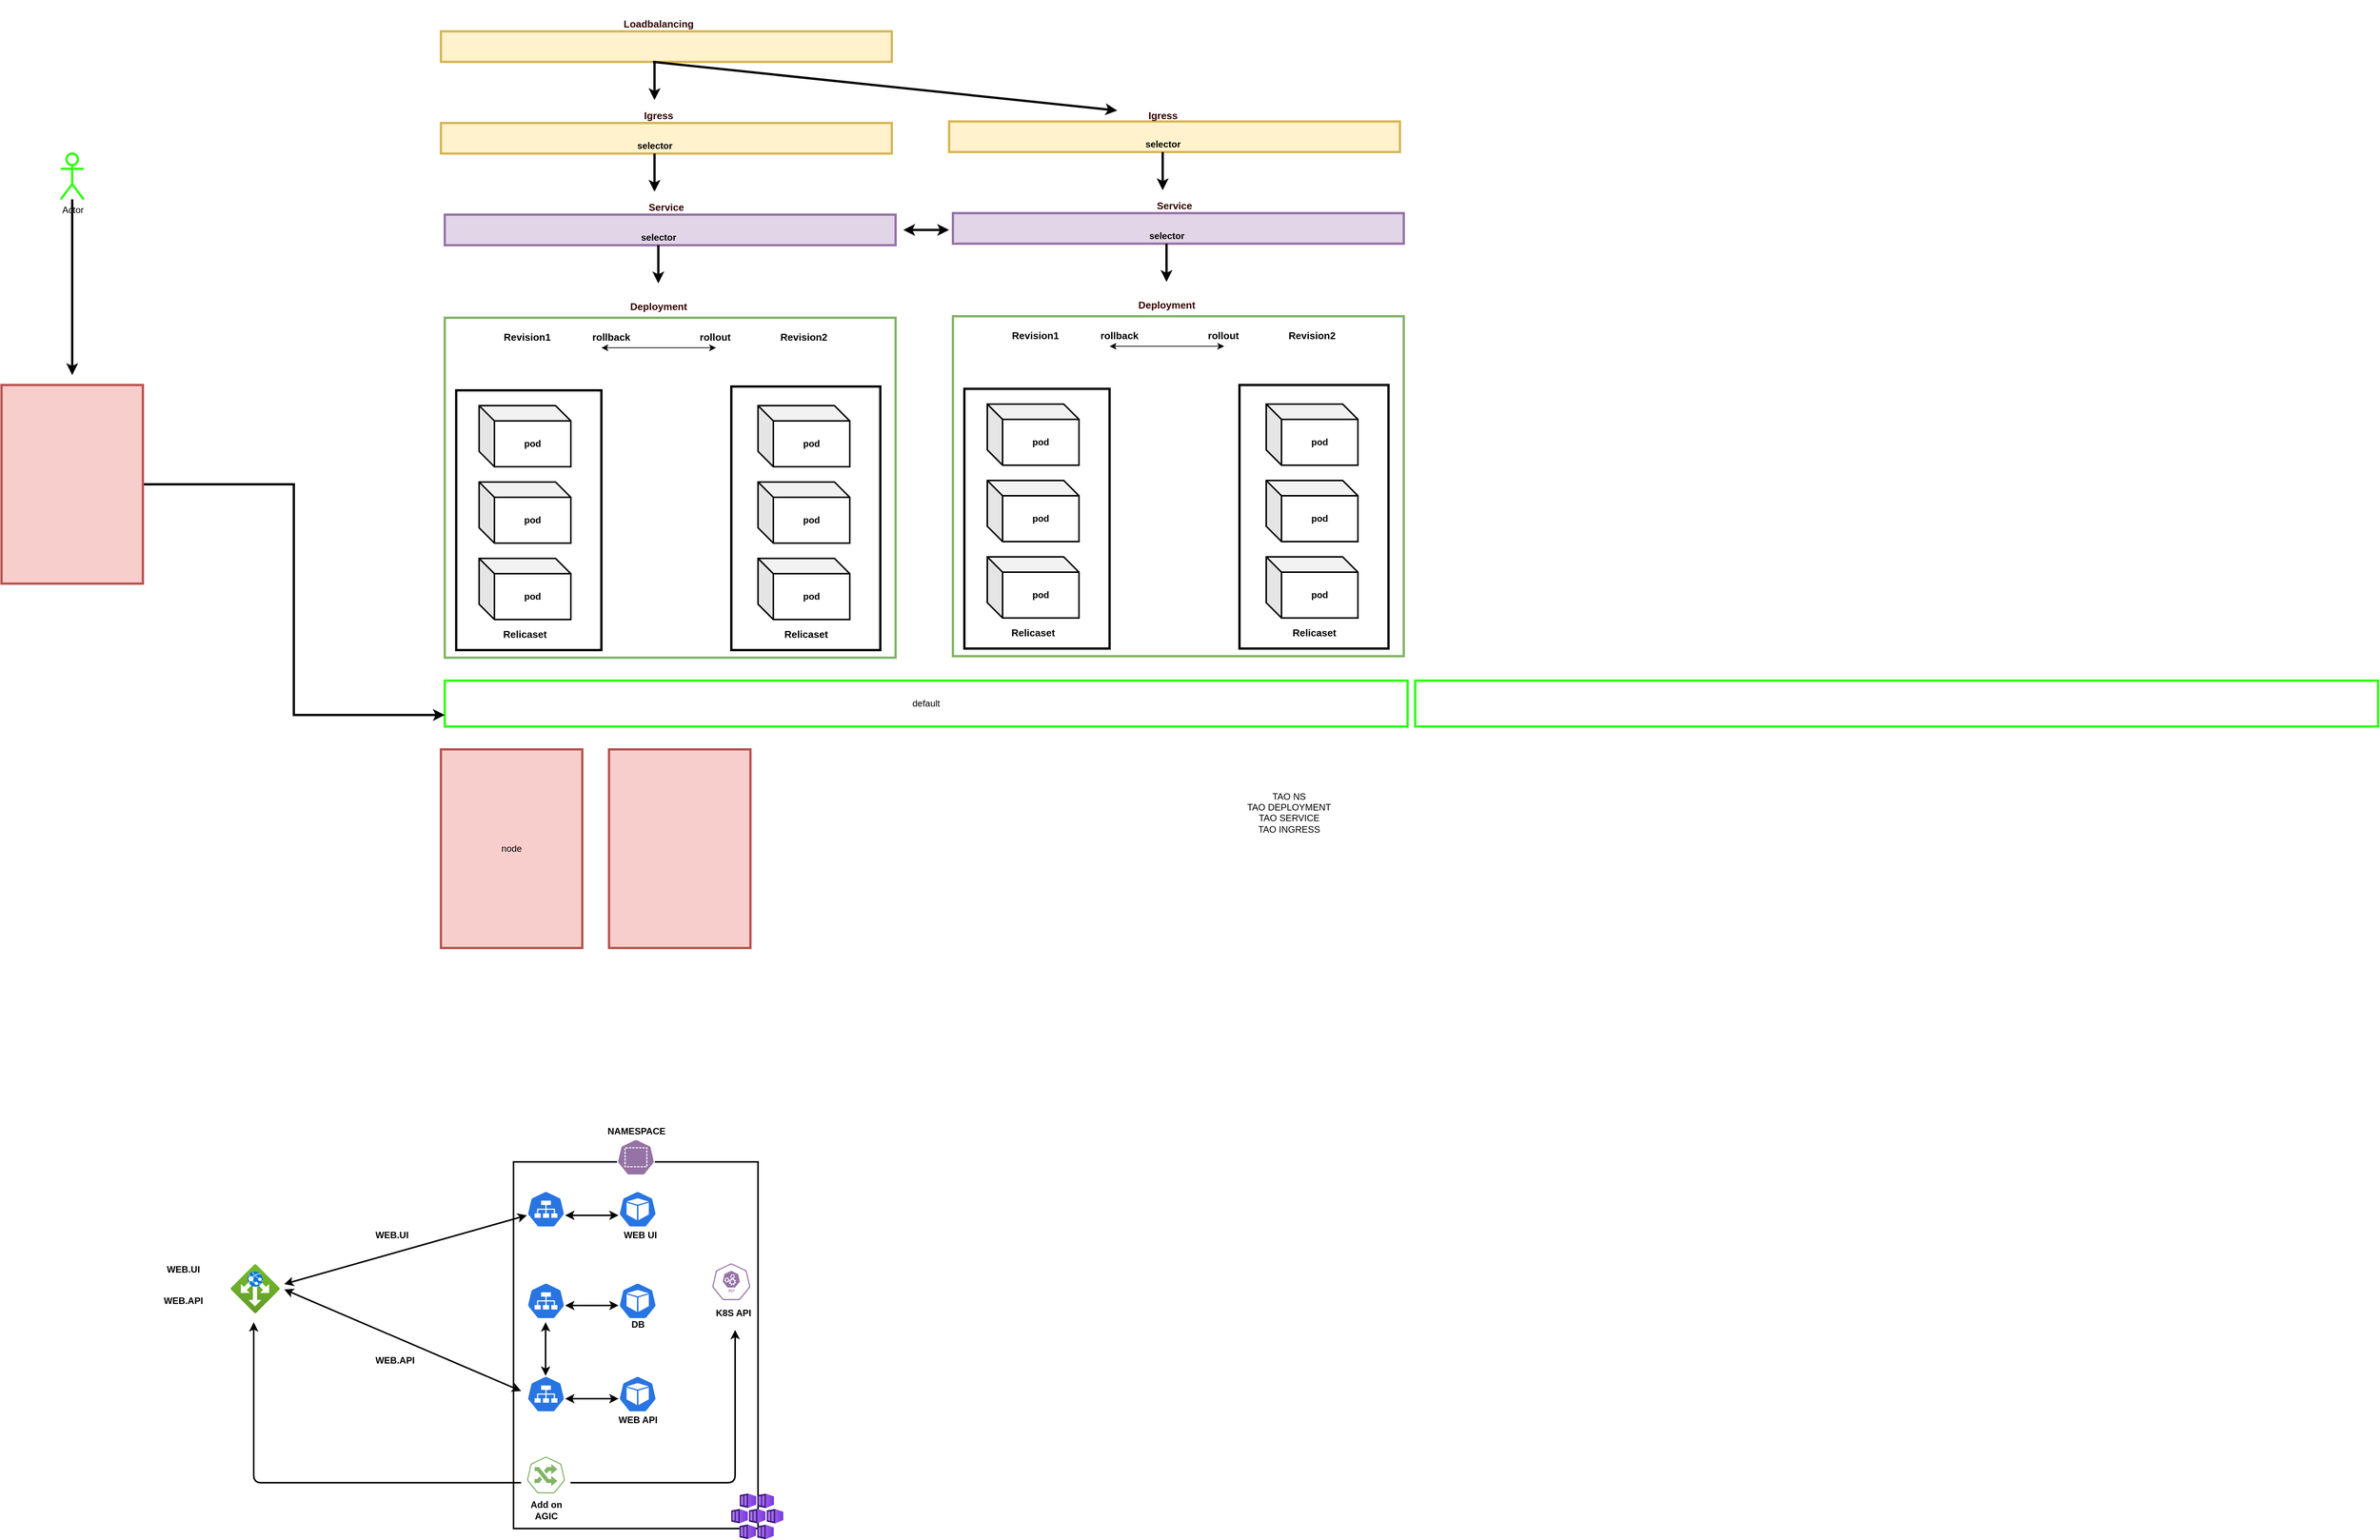 <mxfile version="14.7.6" type="github">
  <diagram id="Fk8Qw_PRhQIqax9wI1sP" name="Page-1">
    <mxGraphModel dx="2268" dy="1133" grid="1" gridSize="10" guides="1" tooltips="1" connect="1" arrows="1" fold="1" page="0" pageScale="1" pageWidth="827" pageHeight="1169" math="0" shadow="0">
      <root>
        <mxCell id="0" />
        <mxCell id="1" parent="0" />
        <mxCell id="IjlxAXL79CjIECGT4DLs-3" value="&lt;b&gt;pod&lt;/b&gt;" style="shape=cube;whiteSpace=wrap;html=1;boundedLbl=1;backgroundOutline=1;darkOpacity=0.05;darkOpacity2=0.1;strokeWidth=2;" parent="1" vertex="1">
          <mxGeometry x="35" y="370" width="120" height="80" as="geometry" />
        </mxCell>
        <mxCell id="IjlxAXL79CjIECGT4DLs-6" value="&lt;b&gt;pod&lt;/b&gt;" style="shape=cube;whiteSpace=wrap;html=1;boundedLbl=1;backgroundOutline=1;darkOpacity=0.05;darkOpacity2=0.1;strokeWidth=2;" parent="1" vertex="1">
          <mxGeometry x="35" y="570" width="120" height="80" as="geometry" />
        </mxCell>
        <mxCell id="IjlxAXL79CjIECGT4DLs-7" value="&lt;b&gt;pod&lt;/b&gt;" style="shape=cube;whiteSpace=wrap;html=1;boundedLbl=1;backgroundOutline=1;darkOpacity=0.05;darkOpacity2=0.1;strokeWidth=2;" parent="1" vertex="1">
          <mxGeometry x="35" y="470" width="120" height="80" as="geometry" />
        </mxCell>
        <mxCell id="IjlxAXL79CjIECGT4DLs-8" value="&lt;b&gt;pod&lt;/b&gt;" style="shape=cube;whiteSpace=wrap;html=1;boundedLbl=1;backgroundOutline=1;darkOpacity=0.05;darkOpacity2=0.1;strokeWidth=2;" parent="1" vertex="1">
          <mxGeometry x="400" y="370" width="120" height="80" as="geometry" />
        </mxCell>
        <mxCell id="IjlxAXL79CjIECGT4DLs-9" value="&lt;b&gt;pod&lt;/b&gt;" style="shape=cube;whiteSpace=wrap;html=1;boundedLbl=1;backgroundOutline=1;darkOpacity=0.05;darkOpacity2=0.1;strokeWidth=2;" parent="1" vertex="1">
          <mxGeometry x="400" y="570" width="120" height="80" as="geometry" />
        </mxCell>
        <mxCell id="IjlxAXL79CjIECGT4DLs-10" value="&lt;b&gt;pod&lt;/b&gt;" style="shape=cube;whiteSpace=wrap;html=1;boundedLbl=1;backgroundOutline=1;darkOpacity=0.05;darkOpacity2=0.1;strokeWidth=2;" parent="1" vertex="1">
          <mxGeometry x="400" y="470" width="120" height="80" as="geometry" />
        </mxCell>
        <mxCell id="IjlxAXL79CjIECGT4DLs-11" value="" style="rounded=0;whiteSpace=wrap;html=1;strokeWidth=3;fillColor=none;" parent="1" vertex="1">
          <mxGeometry x="5" y="350" width="190" height="340" as="geometry" />
        </mxCell>
        <mxCell id="IjlxAXL79CjIECGT4DLs-12" value="" style="rounded=0;whiteSpace=wrap;html=1;strokeWidth=3;fillColor=none;" parent="1" vertex="1">
          <mxGeometry x="365" y="345" width="195" height="345" as="geometry" />
        </mxCell>
        <mxCell id="IjlxAXL79CjIECGT4DLs-13" value="&lt;b style=&quot;font-size: 13px ; line-height: 0%&quot;&gt;Relicaset&lt;/b&gt;" style="rounded=0;whiteSpace=wrap;html=1;dashed=1;strokeWidth=2;fillColor=none;opacity=0;" parent="1" vertex="1">
          <mxGeometry x="35" y="640" width="120" height="60" as="geometry" />
        </mxCell>
        <mxCell id="IjlxAXL79CjIECGT4DLs-14" value="&lt;b style=&quot;font-size: 13px ; line-height: 0%&quot;&gt;Relicaset&lt;/b&gt;" style="rounded=0;whiteSpace=wrap;html=1;dashed=1;strokeWidth=2;fillColor=none;opacity=0;" parent="1" vertex="1">
          <mxGeometry x="402.5" y="640" width="120" height="60" as="geometry" />
        </mxCell>
        <mxCell id="IjlxAXL79CjIECGT4DLs-15" value="" style="rounded=0;whiteSpace=wrap;html=1;strokeWidth=3;strokeColor=#82b366;fillColor=none;" parent="1" vertex="1">
          <mxGeometry x="-10" y="255" width="590" height="445" as="geometry" />
        </mxCell>
        <mxCell id="IjlxAXL79CjIECGT4DLs-16" value="&lt;font style=&quot;font-size: 13px&quot; color=&quot;#330000&quot;&gt;&lt;b&gt;Deployment&lt;/b&gt;&lt;/font&gt;" style="rounded=0;whiteSpace=wrap;html=1;dashed=1;strokeWidth=2;fillColor=none;opacity=0;" parent="1" vertex="1">
          <mxGeometry x="210" y="210" width="120" height="60" as="geometry" />
        </mxCell>
        <mxCell id="IjlxAXL79CjIECGT4DLs-17" value="&lt;font style=&quot;font-size: 13px&quot;&gt;&lt;b&gt;Revision1&lt;/b&gt;&lt;/font&gt;" style="rounded=0;whiteSpace=wrap;html=1;dashed=1;strokeWidth=2;fillColor=none;opacity=0;" parent="1" vertex="1">
          <mxGeometry x="37.5" y="250" width="120" height="60" as="geometry" />
        </mxCell>
        <mxCell id="IjlxAXL79CjIECGT4DLs-18" value="&lt;font style=&quot;font-size: 13px&quot;&gt;&lt;b&gt;Revision2&lt;/b&gt;&lt;/font&gt;" style="rounded=0;whiteSpace=wrap;html=1;dashed=1;strokeWidth=2;fillColor=none;opacity=0;" parent="1" vertex="1">
          <mxGeometry x="400" y="250" width="120" height="60" as="geometry" />
        </mxCell>
        <mxCell id="IjlxAXL79CjIECGT4DLs-23" value="" style="endArrow=classic;startArrow=classic;html=1;" parent="1" edge="1">
          <mxGeometry width="50" height="50" relative="1" as="geometry">
            <mxPoint x="195" y="294.31" as="sourcePoint" />
            <mxPoint x="345" y="294.31" as="targetPoint" />
          </mxGeometry>
        </mxCell>
        <mxCell id="IjlxAXL79CjIECGT4DLs-24" value="&lt;font style=&quot;font-size: 13px&quot;&gt;&lt;b&gt;rollback&lt;/b&gt;&lt;/font&gt;" style="rounded=0;whiteSpace=wrap;html=1;dashed=1;strokeWidth=2;fillColor=none;opacity=0;" parent="1" vertex="1">
          <mxGeometry x="147.5" y="250" width="120" height="60" as="geometry" />
        </mxCell>
        <mxCell id="IjlxAXL79CjIECGT4DLs-25" value="&lt;font style=&quot;font-size: 13px&quot;&gt;&lt;b&gt;rollout&lt;/b&gt;&lt;/font&gt;" style="rounded=0;whiteSpace=wrap;html=1;dashed=1;strokeWidth=2;fillColor=none;opacity=0;" parent="1" vertex="1">
          <mxGeometry x="283.5" y="250" width="120" height="60" as="geometry" />
        </mxCell>
        <mxCell id="Yo0Fn7rCwSBlx8TgjKTt-1" value="" style="rounded=0;whiteSpace=wrap;html=1;strokeColor=#9673a6;strokeWidth=3;fillColor=#e1d5e7;" parent="1" vertex="1">
          <mxGeometry x="-10" y="120" width="590" height="40" as="geometry" />
        </mxCell>
        <mxCell id="Yo0Fn7rCwSBlx8TgjKTt-3" value="&lt;font style=&quot;font-size: 13px&quot; color=&quot;#330000&quot;&gt;&lt;b&gt;Service&lt;/b&gt;&lt;/font&gt;" style="rounded=0;whiteSpace=wrap;html=1;dashed=1;strokeWidth=2;fillColor=none;opacity=0;" parent="1" vertex="1">
          <mxGeometry x="220" y="80" width="120" height="60" as="geometry" />
        </mxCell>
        <mxCell id="Yo0Fn7rCwSBlx8TgjKTt-6" value="" style="endArrow=classic;html=1;strokeWidth=3;" parent="1" edge="1">
          <mxGeometry width="50" height="50" relative="1" as="geometry">
            <mxPoint x="269.5" y="160" as="sourcePoint" />
            <mxPoint x="269.5" y="210" as="targetPoint" />
          </mxGeometry>
        </mxCell>
        <mxCell id="Yo0Fn7rCwSBlx8TgjKTt-7" value="&lt;b&gt;selector&lt;/b&gt;" style="rounded=0;whiteSpace=wrap;html=1;dashed=1;strokeWidth=2;fillColor=none;opacity=0;" parent="1" vertex="1">
          <mxGeometry x="210" y="120" width="120" height="60" as="geometry" />
        </mxCell>
        <mxCell id="Yo0Fn7rCwSBlx8TgjKTt-9" value="" style="rounded=0;whiteSpace=wrap;html=1;strokeColor=#d6b656;strokeWidth=3;fillColor=#fff2cc;" parent="1" vertex="1">
          <mxGeometry x="-15" width="590" height="40" as="geometry" />
        </mxCell>
        <mxCell id="Yo0Fn7rCwSBlx8TgjKTt-10" value="&lt;font style=&quot;font-size: 13px&quot; color=&quot;#330000&quot;&gt;&lt;b&gt;Igress&lt;/b&gt;&lt;/font&gt;" style="rounded=0;whiteSpace=wrap;html=1;dashed=1;strokeWidth=2;fillColor=none;opacity=0;" parent="1" vertex="1">
          <mxGeometry x="210" y="-40" width="120" height="60" as="geometry" />
        </mxCell>
        <mxCell id="Yo0Fn7rCwSBlx8TgjKTt-11" value="" style="endArrow=classic;html=1;strokeWidth=3;" parent="1" edge="1">
          <mxGeometry width="50" height="50" relative="1" as="geometry">
            <mxPoint x="264.5" y="40" as="sourcePoint" />
            <mxPoint x="264.5" y="90" as="targetPoint" />
          </mxGeometry>
        </mxCell>
        <mxCell id="Yo0Fn7rCwSBlx8TgjKTt-12" value="&lt;b&gt;selector&lt;/b&gt;" style="rounded=0;whiteSpace=wrap;html=1;dashed=1;strokeWidth=2;fillColor=none;opacity=0;" parent="1" vertex="1">
          <mxGeometry x="205" width="120" height="60" as="geometry" />
        </mxCell>
        <mxCell id="Yo0Fn7rCwSBlx8TgjKTt-16" value="" style="rounded=0;whiteSpace=wrap;html=1;strokeColor=#d6b656;strokeWidth=3;fillColor=#fff2cc;" parent="1" vertex="1">
          <mxGeometry x="-15" y="-120" width="590" height="40" as="geometry" />
        </mxCell>
        <mxCell id="Yo0Fn7rCwSBlx8TgjKTt-17" value="&lt;font style=&quot;font-size: 13px&quot; color=&quot;#330000&quot;&gt;&lt;b&gt;Loadbalancing&lt;/b&gt;&lt;/font&gt;" style="rounded=0;whiteSpace=wrap;html=1;dashed=1;strokeWidth=2;fillColor=none;opacity=0;" parent="1" vertex="1">
          <mxGeometry x="210" y="-160" width="120" height="60" as="geometry" />
        </mxCell>
        <mxCell id="Yo0Fn7rCwSBlx8TgjKTt-18" value="" style="endArrow=classic;html=1;strokeWidth=3;" parent="1" edge="1">
          <mxGeometry width="50" height="50" relative="1" as="geometry">
            <mxPoint x="264.5" y="-80" as="sourcePoint" />
            <mxPoint x="264.5" y="-30" as="targetPoint" />
          </mxGeometry>
        </mxCell>
        <mxCell id="Yo0Fn7rCwSBlx8TgjKTt-20" value="&lt;b&gt;pod&lt;/b&gt;" style="shape=cube;whiteSpace=wrap;html=1;boundedLbl=1;backgroundOutline=1;darkOpacity=0.05;darkOpacity2=0.1;strokeWidth=2;" parent="1" vertex="1">
          <mxGeometry x="700" y="368" width="120" height="80" as="geometry" />
        </mxCell>
        <mxCell id="Yo0Fn7rCwSBlx8TgjKTt-21" value="&lt;b&gt;pod&lt;/b&gt;" style="shape=cube;whiteSpace=wrap;html=1;boundedLbl=1;backgroundOutline=1;darkOpacity=0.05;darkOpacity2=0.1;strokeWidth=2;" parent="1" vertex="1">
          <mxGeometry x="700" y="568" width="120" height="80" as="geometry" />
        </mxCell>
        <mxCell id="Yo0Fn7rCwSBlx8TgjKTt-22" value="&lt;b&gt;pod&lt;/b&gt;" style="shape=cube;whiteSpace=wrap;html=1;boundedLbl=1;backgroundOutline=1;darkOpacity=0.05;darkOpacity2=0.1;strokeWidth=2;" parent="1" vertex="1">
          <mxGeometry x="700" y="468" width="120" height="80" as="geometry" />
        </mxCell>
        <mxCell id="Yo0Fn7rCwSBlx8TgjKTt-23" value="&lt;b&gt;pod&lt;/b&gt;" style="shape=cube;whiteSpace=wrap;html=1;boundedLbl=1;backgroundOutline=1;darkOpacity=0.05;darkOpacity2=0.1;strokeWidth=2;" parent="1" vertex="1">
          <mxGeometry x="1065" y="368" width="120" height="80" as="geometry" />
        </mxCell>
        <mxCell id="Yo0Fn7rCwSBlx8TgjKTt-24" value="&lt;b&gt;pod&lt;/b&gt;" style="shape=cube;whiteSpace=wrap;html=1;boundedLbl=1;backgroundOutline=1;darkOpacity=0.05;darkOpacity2=0.1;strokeWidth=2;" parent="1" vertex="1">
          <mxGeometry x="1065" y="568" width="120" height="80" as="geometry" />
        </mxCell>
        <mxCell id="Yo0Fn7rCwSBlx8TgjKTt-25" value="&lt;b&gt;pod&lt;/b&gt;" style="shape=cube;whiteSpace=wrap;html=1;boundedLbl=1;backgroundOutline=1;darkOpacity=0.05;darkOpacity2=0.1;strokeWidth=2;" parent="1" vertex="1">
          <mxGeometry x="1065" y="468" width="120" height="80" as="geometry" />
        </mxCell>
        <mxCell id="Yo0Fn7rCwSBlx8TgjKTt-26" value="" style="rounded=0;whiteSpace=wrap;html=1;strokeWidth=3;fillColor=none;" parent="1" vertex="1">
          <mxGeometry x="670" y="348" width="190" height="340" as="geometry" />
        </mxCell>
        <mxCell id="Yo0Fn7rCwSBlx8TgjKTt-27" value="" style="rounded=0;whiteSpace=wrap;html=1;strokeWidth=3;fillColor=none;" parent="1" vertex="1">
          <mxGeometry x="1030" y="343" width="195" height="345" as="geometry" />
        </mxCell>
        <mxCell id="Yo0Fn7rCwSBlx8TgjKTt-28" value="&lt;b style=&quot;font-size: 13px ; line-height: 0%&quot;&gt;Relicaset&lt;/b&gt;" style="rounded=0;whiteSpace=wrap;html=1;dashed=1;strokeWidth=2;fillColor=none;opacity=0;" parent="1" vertex="1">
          <mxGeometry x="700" y="638" width="120" height="60" as="geometry" />
        </mxCell>
        <mxCell id="Yo0Fn7rCwSBlx8TgjKTt-29" value="&lt;b style=&quot;font-size: 13px ; line-height: 0%&quot;&gt;Relicaset&lt;/b&gt;" style="rounded=0;whiteSpace=wrap;html=1;dashed=1;strokeWidth=2;fillColor=none;opacity=0;" parent="1" vertex="1">
          <mxGeometry x="1067.5" y="638" width="120" height="60" as="geometry" />
        </mxCell>
        <mxCell id="Yo0Fn7rCwSBlx8TgjKTt-30" value="" style="rounded=0;whiteSpace=wrap;html=1;strokeWidth=3;strokeColor=#82b366;fillColor=none;" parent="1" vertex="1">
          <mxGeometry x="655" y="253" width="590" height="445" as="geometry" />
        </mxCell>
        <mxCell id="Yo0Fn7rCwSBlx8TgjKTt-31" value="&lt;font style=&quot;font-size: 13px&quot; color=&quot;#330000&quot;&gt;&lt;b&gt;Deployment&lt;/b&gt;&lt;/font&gt;" style="rounded=0;whiteSpace=wrap;html=1;dashed=1;strokeWidth=2;fillColor=none;opacity=0;" parent="1" vertex="1">
          <mxGeometry x="875" y="208" width="120" height="60" as="geometry" />
        </mxCell>
        <mxCell id="Yo0Fn7rCwSBlx8TgjKTt-32" value="&lt;font style=&quot;font-size: 13px&quot;&gt;&lt;b&gt;Revision1&lt;/b&gt;&lt;/font&gt;" style="rounded=0;whiteSpace=wrap;html=1;dashed=1;strokeWidth=2;fillColor=none;opacity=0;" parent="1" vertex="1">
          <mxGeometry x="702.5" y="248" width="120" height="60" as="geometry" />
        </mxCell>
        <mxCell id="Yo0Fn7rCwSBlx8TgjKTt-33" value="&lt;font style=&quot;font-size: 13px&quot;&gt;&lt;b&gt;Revision2&lt;/b&gt;&lt;/font&gt;" style="rounded=0;whiteSpace=wrap;html=1;dashed=1;strokeWidth=2;fillColor=none;opacity=0;" parent="1" vertex="1">
          <mxGeometry x="1065" y="248" width="120" height="60" as="geometry" />
        </mxCell>
        <mxCell id="Yo0Fn7rCwSBlx8TgjKTt-34" value="" style="endArrow=classic;startArrow=classic;html=1;" parent="1" edge="1">
          <mxGeometry width="50" height="50" relative="1" as="geometry">
            <mxPoint x="860" y="292.31" as="sourcePoint" />
            <mxPoint x="1010" y="292.31" as="targetPoint" />
          </mxGeometry>
        </mxCell>
        <mxCell id="Yo0Fn7rCwSBlx8TgjKTt-35" value="&lt;font style=&quot;font-size: 13px&quot;&gt;&lt;b&gt;rollback&lt;/b&gt;&lt;/font&gt;" style="rounded=0;whiteSpace=wrap;html=1;dashed=1;strokeWidth=2;fillColor=none;opacity=0;" parent="1" vertex="1">
          <mxGeometry x="812.5" y="248" width="120" height="60" as="geometry" />
        </mxCell>
        <mxCell id="Yo0Fn7rCwSBlx8TgjKTt-36" value="&lt;font style=&quot;font-size: 13px&quot;&gt;&lt;b&gt;rollout&lt;/b&gt;&lt;/font&gt;" style="rounded=0;whiteSpace=wrap;html=1;dashed=1;strokeWidth=2;fillColor=none;opacity=0;" parent="1" vertex="1">
          <mxGeometry x="948.5" y="248" width="120" height="60" as="geometry" />
        </mxCell>
        <mxCell id="Yo0Fn7rCwSBlx8TgjKTt-37" value="" style="rounded=0;whiteSpace=wrap;html=1;strokeColor=#9673a6;strokeWidth=3;fillColor=#e1d5e7;" parent="1" vertex="1">
          <mxGeometry x="655" y="118" width="590" height="40" as="geometry" />
        </mxCell>
        <mxCell id="Yo0Fn7rCwSBlx8TgjKTt-38" value="&lt;font style=&quot;font-size: 13px&quot; color=&quot;#330000&quot;&gt;&lt;b&gt;Service&lt;/b&gt;&lt;/font&gt;" style="rounded=0;whiteSpace=wrap;html=1;dashed=1;strokeWidth=2;fillColor=none;opacity=0;" parent="1" vertex="1">
          <mxGeometry x="885" y="78" width="120" height="60" as="geometry" />
        </mxCell>
        <mxCell id="Yo0Fn7rCwSBlx8TgjKTt-39" value="" style="endArrow=classic;html=1;strokeWidth=3;" parent="1" edge="1">
          <mxGeometry width="50" height="50" relative="1" as="geometry">
            <mxPoint x="934.5" y="158.0" as="sourcePoint" />
            <mxPoint x="934.5" y="208.0" as="targetPoint" />
          </mxGeometry>
        </mxCell>
        <mxCell id="Yo0Fn7rCwSBlx8TgjKTt-40" value="&lt;b&gt;selector&lt;/b&gt;" style="rounded=0;whiteSpace=wrap;html=1;dashed=1;strokeWidth=2;fillColor=none;opacity=0;" parent="1" vertex="1">
          <mxGeometry x="875" y="118" width="120" height="60" as="geometry" />
        </mxCell>
        <mxCell id="Yo0Fn7rCwSBlx8TgjKTt-41" value="" style="rounded=0;whiteSpace=wrap;html=1;strokeColor=#d6b656;strokeWidth=3;fillColor=#fff2cc;" parent="1" vertex="1">
          <mxGeometry x="650" y="-2" width="590" height="40" as="geometry" />
        </mxCell>
        <mxCell id="Yo0Fn7rCwSBlx8TgjKTt-43" value="" style="endArrow=classic;html=1;strokeWidth=3;" parent="1" edge="1">
          <mxGeometry width="50" height="50" relative="1" as="geometry">
            <mxPoint x="929.5" y="38" as="sourcePoint" />
            <mxPoint x="929.5" y="88.0" as="targetPoint" />
          </mxGeometry>
        </mxCell>
        <mxCell id="Yo0Fn7rCwSBlx8TgjKTt-44" value="&lt;b&gt;selector&lt;/b&gt;" style="rounded=0;whiteSpace=wrap;html=1;dashed=1;strokeWidth=2;fillColor=none;opacity=0;" parent="1" vertex="1">
          <mxGeometry x="870" y="-2" width="120" height="60" as="geometry" />
        </mxCell>
        <mxCell id="Yo0Fn7rCwSBlx8TgjKTt-49" value="" style="endArrow=classic;html=1;strokeWidth=3;" parent="1" target="Yo0Fn7rCwSBlx8TgjKTt-50" edge="1">
          <mxGeometry width="50" height="50" relative="1" as="geometry">
            <mxPoint x="262.5" y="-80" as="sourcePoint" />
            <mxPoint x="840" y="-20" as="targetPoint" />
          </mxGeometry>
        </mxCell>
        <mxCell id="Yo0Fn7rCwSBlx8TgjKTt-50" value="&lt;font style=&quot;font-size: 13px&quot; color=&quot;#330000&quot;&gt;&lt;b&gt;Igress&lt;/b&gt;&lt;/font&gt;" style="rounded=0;whiteSpace=wrap;html=1;dashed=1;strokeWidth=2;fillColor=none;opacity=0;" parent="1" vertex="1">
          <mxGeometry x="870" y="-40" width="120" height="60" as="geometry" />
        </mxCell>
        <mxCell id="Yo0Fn7rCwSBlx8TgjKTt-51" value="" style="endArrow=classic;startArrow=classic;html=1;strokeWidth=3;" parent="1" edge="1">
          <mxGeometry width="50" height="50" relative="1" as="geometry">
            <mxPoint x="590" y="140" as="sourcePoint" />
            <mxPoint x="650" y="140" as="targetPoint" />
          </mxGeometry>
        </mxCell>
        <mxCell id="Yo0Fn7rCwSBlx8TgjKTt-52" value="default" style="rounded=0;whiteSpace=wrap;html=1;strokeColor=#31FF12;strokeWidth=3;fillColor=none;" parent="1" vertex="1">
          <mxGeometry x="-10" y="730" width="1260" height="60" as="geometry" />
        </mxCell>
        <mxCell id="Yo0Fn7rCwSBlx8TgjKTt-53" value="node" style="rounded=0;whiteSpace=wrap;html=1;strokeColor=#b85450;strokeWidth=3;fillColor=#f8cecc;" parent="1" vertex="1">
          <mxGeometry x="-15" y="820" width="185" height="260" as="geometry" />
        </mxCell>
        <mxCell id="Yo0Fn7rCwSBlx8TgjKTt-54" value="" style="rounded=0;whiteSpace=wrap;html=1;strokeColor=#b85450;strokeWidth=3;fillColor=#f8cecc;" parent="1" vertex="1">
          <mxGeometry x="205" y="820" width="185" height="260" as="geometry" />
        </mxCell>
        <mxCell id="Yo0Fn7rCwSBlx8TgjKTt-57" value="&amp;nbsp;&amp;nbsp;" style="rounded=0;whiteSpace=wrap;html=1;strokeColor=#31FF12;strokeWidth=3;fillColor=none;" parent="1" vertex="1">
          <mxGeometry x="1260" y="730" width="1260" height="60" as="geometry" />
        </mxCell>
        <mxCell id="Yo0Fn7rCwSBlx8TgjKTt-66" style="edgeStyle=orthogonalEdgeStyle;rounded=0;orthogonalLoop=1;jettySize=auto;html=1;entryX=0;entryY=0.75;entryDx=0;entryDy=0;strokeWidth=3;" parent="1" source="Yo0Fn7rCwSBlx8TgjKTt-65" target="Yo0Fn7rCwSBlx8TgjKTt-52" edge="1">
          <mxGeometry relative="1" as="geometry" />
        </mxCell>
        <mxCell id="Yo0Fn7rCwSBlx8TgjKTt-65" value="" style="rounded=0;whiteSpace=wrap;html=1;strokeColor=#b85450;strokeWidth=3;fillColor=#f8cecc;" parent="1" vertex="1">
          <mxGeometry x="-590" y="343" width="185" height="260" as="geometry" />
        </mxCell>
        <mxCell id="Yo0Fn7rCwSBlx8TgjKTt-68" style="edgeStyle=orthogonalEdgeStyle;rounded=0;orthogonalLoop=1;jettySize=auto;html=1;strokeWidth=3;" parent="1" source="Yo0Fn7rCwSBlx8TgjKTt-67" edge="1">
          <mxGeometry relative="1" as="geometry">
            <mxPoint x="-497.5" y="330" as="targetPoint" />
          </mxGeometry>
        </mxCell>
        <mxCell id="Yo0Fn7rCwSBlx8TgjKTt-67" value="Actor" style="shape=umlActor;verticalLabelPosition=bottom;verticalAlign=top;html=1;outlineConnect=0;strokeColor=#31FF12;strokeWidth=3;fillColor=none;" parent="1" vertex="1">
          <mxGeometry x="-512.5" y="40" width="30" height="60" as="geometry" />
        </mxCell>
        <mxCell id="Yo0Fn7rCwSBlx8TgjKTt-69" value="TAO NS&lt;br&gt;TAO DEPLOYMENT&lt;br&gt;TAO SERVICE&lt;br&gt;TAO INGRESS&lt;br&gt;&amp;nbsp; &amp;nbsp; &amp;nbsp; &amp;nbsp; &amp;nbsp; &amp;nbsp; &amp;nbsp; &amp;nbsp; &amp;nbsp; &amp;nbsp; &amp;nbsp; &amp;nbsp; &amp;nbsp; &amp;nbsp; &amp;nbsp; &amp;nbsp; &amp;nbsp; &amp;nbsp; &amp;nbsp; &amp;nbsp; &amp;nbsp; &amp;nbsp; &amp;nbsp; &amp;nbsp; &amp;nbsp; &amp;nbsp; &amp;nbsp; &amp;nbsp; &amp;nbsp; &amp;nbsp; &amp;nbsp; &amp;nbsp; &amp;nbsp; &amp;nbsp; &amp;nbsp; &amp;nbsp; &amp;nbsp; &amp;nbsp;" style="text;html=1;strokeColor=none;fillColor=none;align=center;verticalAlign=middle;whiteSpace=wrap;rounded=0;" parent="1" vertex="1">
          <mxGeometry x="950" y="840" width="290" height="140" as="geometry" />
        </mxCell>
        <mxCell id="DeudgSL2Kcx3e82XQT5W-3" value="" style="aspect=fixed;html=1;points=[];align=center;image;fontSize=12;image=img/lib/azure2/networking/Application_Gateways.svg;" parent="1" vertex="1">
          <mxGeometry x="-290" y="1494" width="64" height="64" as="geometry" />
        </mxCell>
        <mxCell id="DeudgSL2Kcx3e82XQT5W-5" value="" style="html=1;dashed=0;whitespace=wrap;fillColor=#2875E2;strokeColor=#ffffff;points=[[0.005,0.63,0],[0.1,0.2,0],[0.9,0.2,0],[0.5,0,0],[0.995,0.63,0],[0.72,0.99,0],[0.5,1,0],[0.28,0.99,0]];shape=mxgraph.kubernetes.icon;prIcon=pod" parent="1" vertex="1">
          <mxGeometry x="217.5" y="1398" width="50" height="48" as="geometry" />
        </mxCell>
        <mxCell id="DeudgSL2Kcx3e82XQT5W-7" value="" style="html=1;dashed=0;whitespace=wrap;fillColor=#2875E2;strokeColor=#ffffff;points=[[0.005,0.63,0],[0.1,0.2,0],[0.9,0.2,0],[0.5,0,0],[0.995,0.63,0],[0.72,0.99,0],[0.5,1,0],[0.28,0.99,0]];shape=mxgraph.kubernetes.icon;prIcon=pod" parent="1" vertex="1">
          <mxGeometry x="217.5" y="1518" width="50" height="48" as="geometry" />
        </mxCell>
        <mxCell id="DeudgSL2Kcx3e82XQT5W-8" value="" style="html=1;dashed=0;whitespace=wrap;fillColor=#2875E2;strokeColor=#ffffff;points=[[0.005,0.63,0],[0.1,0.2,0],[0.9,0.2,0],[0.5,0,0],[0.995,0.63,0],[0.72,0.99,0],[0.5,1,0],[0.28,0.99,0]];shape=mxgraph.kubernetes.icon;prIcon=pod" parent="1" vertex="1">
          <mxGeometry x="217.5" y="1640" width="50" height="48" as="geometry" />
        </mxCell>
        <mxCell id="DeudgSL2Kcx3e82XQT5W-9" value="" style="html=1;dashed=0;whitespace=wrap;fillColor=#2875E2;strokeColor=#ffffff;points=[[0.005,0.63,0],[0.1,0.2,0],[0.9,0.2,0],[0.5,0,0],[0.995,0.63,0],[0.72,0.99,0],[0.5,1,0],[0.28,0.99,0]];shape=mxgraph.kubernetes.icon;prIcon=svc" parent="1" vertex="1">
          <mxGeometry x="97.5" y="1518" width="50" height="48" as="geometry" />
        </mxCell>
        <mxCell id="DeudgSL2Kcx3e82XQT5W-10" value="" style="html=1;dashed=0;whitespace=wrap;fillColor=#2875E2;strokeColor=#ffffff;points=[[0.005,0.63,0],[0.1,0.2,0],[0.9,0.2,0],[0.5,0,0],[0.995,0.63,0],[0.72,0.99,0],[0.5,1,0],[0.28,0.99,0]];shape=mxgraph.kubernetes.icon;prIcon=svc" parent="1" vertex="1">
          <mxGeometry x="97.5" y="1640" width="50" height="48" as="geometry" />
        </mxCell>
        <mxCell id="DeudgSL2Kcx3e82XQT5W-11" value="" style="html=1;dashed=0;whitespace=wrap;fillColor=#2875E2;strokeColor=#ffffff;points=[[0.005,0.63,0],[0.1,0.2,0],[0.9,0.2,0],[0.5,0,0],[0.995,0.63,0],[0.72,0.99,0],[0.5,1,0],[0.28,0.99,0]];shape=mxgraph.kubernetes.icon;prIcon=svc" parent="1" vertex="1">
          <mxGeometry x="97.5" y="1398" width="50" height="48" as="geometry" />
        </mxCell>
        <mxCell id="DeudgSL2Kcx3e82XQT5W-12" value="" style="endArrow=classic;startArrow=classic;html=1;strokeWidth=2;" parent="1" edge="1">
          <mxGeometry width="50" height="50" relative="1" as="geometry">
            <mxPoint x="147.5" y="1548" as="sourcePoint" />
            <mxPoint x="217.5" y="1548" as="targetPoint" />
          </mxGeometry>
        </mxCell>
        <mxCell id="DeudgSL2Kcx3e82XQT5W-13" value="" style="endArrow=classic;startArrow=classic;html=1;strokeWidth=2;" parent="1" edge="1">
          <mxGeometry width="50" height="50" relative="1" as="geometry">
            <mxPoint x="147.5" y="1670" as="sourcePoint" />
            <mxPoint x="217.5" y="1670" as="targetPoint" />
          </mxGeometry>
        </mxCell>
        <mxCell id="DeudgSL2Kcx3e82XQT5W-14" value="" style="endArrow=classic;startArrow=classic;html=1;strokeWidth=2;" parent="1" edge="1">
          <mxGeometry width="50" height="50" relative="1" as="geometry">
            <mxPoint x="147.5" y="1430" as="sourcePoint" />
            <mxPoint x="217.5" y="1430" as="targetPoint" />
          </mxGeometry>
        </mxCell>
        <mxCell id="DeudgSL2Kcx3e82XQT5W-15" value="" style="endArrow=classic;startArrow=classic;html=1;strokeWidth=2;" parent="1" edge="1">
          <mxGeometry width="50" height="50" relative="1" as="geometry">
            <mxPoint x="122" y="1570" as="sourcePoint" />
            <mxPoint x="122" y="1640" as="targetPoint" />
          </mxGeometry>
        </mxCell>
        <mxCell id="DeudgSL2Kcx3e82XQT5W-17" value="" style="endArrow=classic;startArrow=classic;html=1;strokeWidth=2;" parent="1" edge="1">
          <mxGeometry width="50" height="50" relative="1" as="geometry">
            <mxPoint x="-220" y="1520" as="sourcePoint" />
            <mxPoint x="97.5" y="1430" as="targetPoint" />
          </mxGeometry>
        </mxCell>
        <mxCell id="DeudgSL2Kcx3e82XQT5W-18" value="" style="endArrow=classic;startArrow=classic;html=1;strokeWidth=2;" parent="1" edge="1">
          <mxGeometry width="50" height="50" relative="1" as="geometry">
            <mxPoint x="-220" y="1527" as="sourcePoint" />
            <mxPoint x="90" y="1660" as="targetPoint" />
          </mxGeometry>
        </mxCell>
        <mxCell id="DeudgSL2Kcx3e82XQT5W-19" value="&lt;b&gt;WEB UI&lt;/b&gt;" style="text;html=1;strokeColor=none;fillColor=none;align=center;verticalAlign=middle;whiteSpace=wrap;rounded=0;" parent="1" vertex="1">
          <mxGeometry x="207.5" y="1446" width="76" height="20" as="geometry" />
        </mxCell>
        <mxCell id="DeudgSL2Kcx3e82XQT5W-20" value="&lt;b&gt;DB&lt;/b&gt;" style="text;html=1;strokeColor=none;fillColor=none;align=center;verticalAlign=middle;whiteSpace=wrap;rounded=0;" parent="1" vertex="1">
          <mxGeometry x="205" y="1563" width="76" height="20" as="geometry" />
        </mxCell>
        <mxCell id="DeudgSL2Kcx3e82XQT5W-21" value="&lt;b&gt;WEB API&lt;/b&gt;" style="text;html=1;strokeColor=none;fillColor=none;align=center;verticalAlign=middle;whiteSpace=wrap;rounded=0;" parent="1" vertex="1">
          <mxGeometry x="204.5" y="1688" width="76" height="20" as="geometry" />
        </mxCell>
        <mxCell id="DeudgSL2Kcx3e82XQT5W-22" value="&lt;b&gt;WEB.UI&lt;/b&gt;" style="text;html=1;strokeColor=none;fillColor=none;align=center;verticalAlign=middle;whiteSpace=wrap;rounded=0;" parent="1" vertex="1">
          <mxGeometry x="-117" y="1446" width="76" height="20" as="geometry" />
        </mxCell>
        <mxCell id="DeudgSL2Kcx3e82XQT5W-23" value="&lt;b&gt;WEB.API&lt;/b&gt;" style="text;html=1;strokeColor=none;fillColor=none;align=center;verticalAlign=middle;whiteSpace=wrap;rounded=0;" parent="1" vertex="1">
          <mxGeometry x="-113" y="1610" width="76" height="20" as="geometry" />
        </mxCell>
        <mxCell id="DeudgSL2Kcx3e82XQT5W-24" value="&lt;b&gt;WEB.UI&lt;/b&gt;" style="text;html=1;strokeColor=none;fillColor=none;align=center;verticalAlign=middle;whiteSpace=wrap;rounded=0;" parent="1" vertex="1">
          <mxGeometry x="-390" y="1491" width="76" height="20" as="geometry" />
        </mxCell>
        <mxCell id="DeudgSL2Kcx3e82XQT5W-25" value="&lt;b&gt;WEB.API&lt;/b&gt;" style="text;html=1;strokeColor=none;fillColor=none;align=center;verticalAlign=middle;whiteSpace=wrap;rounded=0;" parent="1" vertex="1">
          <mxGeometry x="-390" y="1532" width="76" height="20" as="geometry" />
        </mxCell>
        <mxCell id="DeudgSL2Kcx3e82XQT5W-26" value="" style="rounded=0;whiteSpace=wrap;html=1;strokeWidth=2;fillColor=none;" parent="1" vertex="1">
          <mxGeometry x="80" y="1360" width="320" height="480" as="geometry" />
        </mxCell>
        <mxCell id="DeudgSL2Kcx3e82XQT5W-28" value="" style="html=1;dashed=0;whitespace=wrap;strokeColor=#ffffff;points=[[0.005,0.63,0],[0.1,0.2,0],[0.9,0.2,0],[0.5,0,0],[0.995,0.63,0],[0.72,0.99,0],[0.5,1,0],[0.28,0.99,0]];shape=mxgraph.kubernetes.icon;prIcon=ns;fillColor=#9673A6;" parent="1" vertex="1">
          <mxGeometry x="215.25" y="1330" width="50" height="48" as="geometry" />
        </mxCell>
        <mxCell id="DeudgSL2Kcx3e82XQT5W-29" value="&lt;b&gt;NAMESPACE&lt;/b&gt;" style="text;html=1;strokeColor=none;fillColor=none;align=center;verticalAlign=middle;whiteSpace=wrap;rounded=0;" parent="1" vertex="1">
          <mxGeometry x="203" y="1310" width="76" height="20" as="geometry" />
        </mxCell>
        <mxCell id="DeudgSL2Kcx3e82XQT5W-30" value="" style="aspect=fixed;html=1;points=[];align=center;image;fontSize=12;image=img/lib/azure2/containers/Kubernetes_Services.svg;strokeWidth=2;fillColor=none;" parent="1" vertex="1">
          <mxGeometry x="365" y="1794" width="68" height="60" as="geometry" />
        </mxCell>
        <mxCell id="rrqUgc7yVFp1Mo3fTs1A-3" value="" style="html=1;dashed=0;whitespace=wrap;strokeColor=#9673a6;points=[[0.005,0.63,0],[0.1,0.2,0],[0.9,0.2,0],[0.5,0,0],[0.995,0.63,0],[0.72,0.99,0],[0.5,1,0],[0.28,0.99,0]];shape=mxgraph.kubernetes.icon;prIcon=api;fillColor=none;" vertex="1" parent="1">
          <mxGeometry x="340" y="1493" width="50" height="48" as="geometry" />
        </mxCell>
        <mxCell id="rrqUgc7yVFp1Mo3fTs1A-4" value="&lt;b&gt;K8S API&lt;/b&gt;" style="text;html=1;strokeColor=none;fillColor=none;align=center;verticalAlign=middle;whiteSpace=wrap;rounded=0;" vertex="1" parent="1">
          <mxGeometry x="330" y="1548" width="76" height="20" as="geometry" />
        </mxCell>
        <mxCell id="rrqUgc7yVFp1Mo3fTs1A-5" value="" style="html=1;dashed=0;whitespace=wrap;strokeColor=#82b366;points=[[0.005,0.63,0],[0.1,0.2,0],[0.9,0.2,0],[0.5,0,0],[0.995,0.63,0],[0.72,0.99,0],[0.5,1,0],[0.28,0.99,0]];shape=mxgraph.kubernetes.icon;prIcon=ing;fillColor=none;" vertex="1" parent="1">
          <mxGeometry x="97.5" y="1746" width="50" height="48" as="geometry" />
        </mxCell>
        <mxCell id="rrqUgc7yVFp1Mo3fTs1A-6" value="&lt;b&gt;Add on AGIC&lt;/b&gt;" style="text;html=1;strokeColor=none;fillColor=none;align=center;verticalAlign=middle;whiteSpace=wrap;rounded=0;" vertex="1" parent="1">
          <mxGeometry x="84.5" y="1806" width="76" height="20" as="geometry" />
        </mxCell>
        <mxCell id="rrqUgc7yVFp1Mo3fTs1A-7" value="" style="edgeStyle=segmentEdgeStyle;endArrow=classic;html=1;strokeWidth=2;" edge="1" parent="1">
          <mxGeometry width="50" height="50" relative="1" as="geometry">
            <mxPoint x="154.5" y="1780" as="sourcePoint" />
            <mxPoint x="370" y="1580" as="targetPoint" />
          </mxGeometry>
        </mxCell>
        <mxCell id="rrqUgc7yVFp1Mo3fTs1A-9" value="" style="edgeStyle=segmentEdgeStyle;endArrow=classic;html=1;strokeWidth=2;" edge="1" parent="1">
          <mxGeometry width="50" height="50" relative="1" as="geometry">
            <mxPoint x="90" y="1780" as="sourcePoint" />
            <mxPoint x="-260" y="1570" as="targetPoint" />
          </mxGeometry>
        </mxCell>
      </root>
    </mxGraphModel>
  </diagram>
</mxfile>
